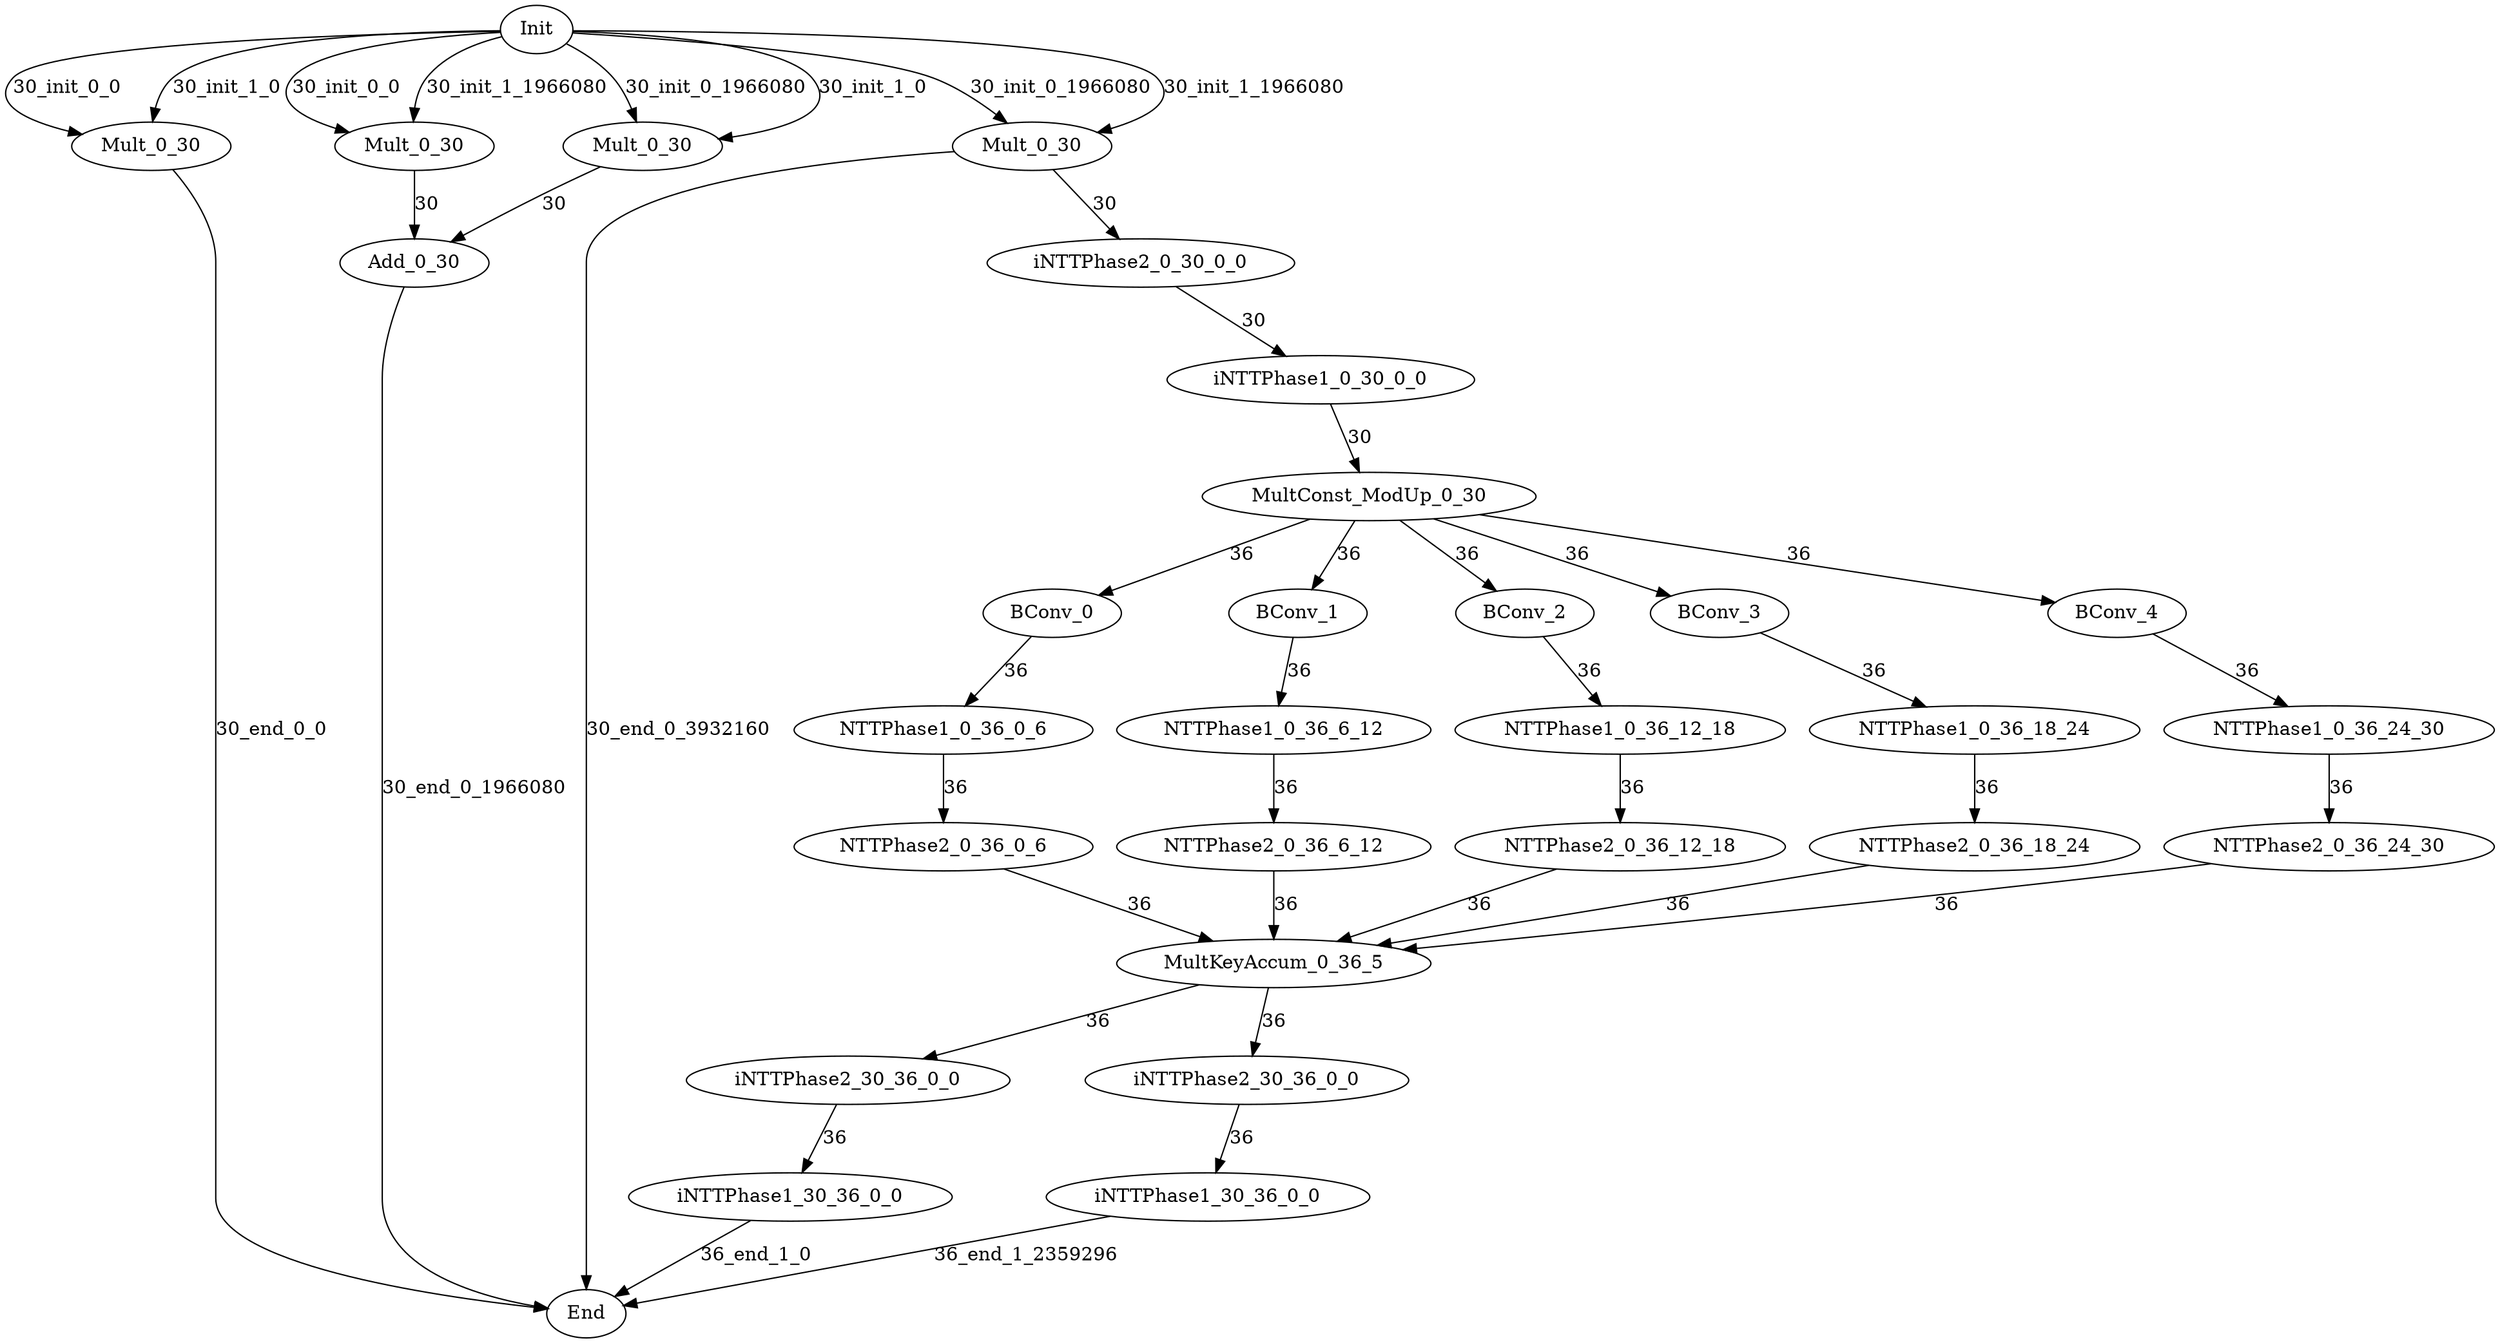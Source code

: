 digraph {
	graph [bb="0,0,1853.5,993"];
	node [label="\N"];
	init	[height=0.5,
		label=Init,
		pos="395.69,975",
		width=0.75];
	MultAxAx	[height=0.5,
		label=Mult_0_30,
		pos="108.69,888",
		width=1.6429];
	init -> MultAxAx	[label="30_init_0_0",
		lp="46.193,931.5",
		pos="e,57.138,896.9 368.74,973.64 284.48,972.22 30.147,965.75 5.6926,939 -12.054,919.59 16.058,906.89 47.366,899.14"];
	init -> MultAxAx	[label="30_init_1_0",
		lp="165.19,931.5",
		pos="e,109.67,906.43 368.61,974.07 307.49,973.69 161.32,969.52 124.69,939 117.92,933.36 113.98,924.85 111.7,916.44"];
	MultAxBx	[height=0.5,
		label=Mult_0_30,
		pos="304.69,888",
		width=1.6429];
	init -> MultAxBx	[label="30_init_0_0",
		lp="254.19,931.5",
		pos="e,255.99,898.43 368.8,972.88 323.03,970.35 233.06,962.44 213.69,939 199.39,921.69 220.56,909.38 246.06,901.31"];
	init -> MultAxBx	[label="30_init_1_1966080",
		lp="381.19,931.5",
		pos="e,303.88,906.42 369.54,969.59 351.12,965.08 327.39,956.19 313.69,939 308.65,932.67 306.06,924.45 304.82,916.51"];
	MultBxAx	[height=0.5,
		label=Mult_0_30,
		pos="474.69,888",
		width=1.6429];
	init -> MultBxAx	[label="30_init_0_1966080",
		lp="530.19,931.5",
		pos="e,470,906.19 417.7,964.48 429.34,958.54 443.15,949.94 452.69,939 458.54,932.29 463.06,923.78 466.44,915.7"];
	init -> MultBxAx	[label="30_init_1_0",
		lp="647.19,931.5",
		pos="e,531.62,893.37 422.88,973.54 473.49,972.06 579.11,965.75 601.69,939 623.23,913.49 582.6,900.92 541.7,894.77"];
	MultBxBx	[height=0.5,
		label=Mult_0_30,
		pos="774.69,888",
		width=1.6429];
	init -> MultBxBx	[label="30_init_0_1966080",
		lp="790.19,931.5",
		pos="e,753.76,905.07 423.07,974.56 476.33,974.84 596.96,971.44 691.69,939 710.72,932.48 730.07,921.15 745.3,910.92"];
	init -> MultBxBx	[label="30_init_1_1966080",
		lp="933.19,931.5",
		pos="e,821.4,899.21 422.76,974.06 517.74,973.98 831.76,971.27 861.69,939 876.56,922.98 855.95,910.65 831.08,902.24"];
	end	[height=0.5,
		label=End,
		pos="432.69,18",
		width=0.81243];
	MultAxAx -> end	[label="30_end_0_0",
		lp="163.19,453",
		pos="e,403.71,20.724 112.88,869.86 116.68,852.78 121.69,825.74 121.69,802 121.69,802 121.69,802 121.69,104 121.69,48.242 310.05,27.79 \
393.59,21.46"];
	AddAxBx	[height=0.5,
		label=Add_0_30,
		pos="304.69,801",
		width=1.5346];
	AddAxBx -> end	[label="30_end_0_1966080",
		lp="349.19,409.5",
		pos="e,404.1,22.081 296.97,783.14 289.95,766.27 280.69,739.38 280.69,715 280.69,715 280.69,715 280.69,104 280.69,52.108 349.01,31.59 \
394.05,23.703"];
	MultAxBx -> AddAxBx	[label=30,
		lp="314.19,844.5",
		pos="e,304.69,819.18 304.69,869.8 304.69,858.16 304.69,842.55 304.69,829.24"];
	MultBxAx -> AddAxBx	[label=30,
		lp="409.19,844.5",
		pos="e,331.95,816.79 443.15,872.69 429.69,866.47 413.85,859.02 399.69,852 380.07,842.27 358.45,830.93 340.79,821.52"];
	MultBxBx -> end	[label="30_end_0_3932160",
		lp="501.19,453",
		pos="e,432.69,36.256 716.68,884.46 619.1,878.59 432.69,859.82 432.69,802 432.69,802 432.69,802 432.69,104 432.69,84.753 432.69,63.054 \
432.69,46.397"];
	iNTTP2	[height=0.5,
		label=iNTTPhase2_0_30_0_0,
		pos="871.69,801",
		width=3.1775];
	MultBxBx -> iNTTP2	[label=30,
		lp="838.19,844.5",
		pos="e,852.38,818.92 793.4,870.61 807.97,857.84 828.4,839.94 844.74,825.62"];
	INTT1_Ax	[height=0.5,
		label=iNTTPhase1_30_36_0_0,
		pos="606.69,105",
		width=3.34];
	INTT1_Ax -> end	[label="36_end_1_0",
		lp="571.19,61.5",
		pos="e,454.83,29.814 573.14,87.611 541.55,72.178 494.61,49.245 463.83,34.21"];
	INTT_Ax	[height=0.5,
		label=iNTTPhase2_30_36_0_0,
		pos="663.69,192",
		width=3.34];
	INTT_Ax -> INTT1_Ax	[label=36,
		lp="647.19,148.5",
		pos="e,618.21,123.18 652.16,173.8 644.05,161.7 633.05,145.3 623.9,131.67"];
	MultKeyAccum	[height=0.5,
		label=MultKeyAccum_0_36_5,
		pos="944.69,279",
		width=3.2497];
	MultKeyAccum -> INTT_Ax	[label=36,
		lp="830.19,235.5",
		pos="e,714.8,208.46 894.13,262.71 846.58,248.32 775.32,226.77 724.64,211.44"];
	INTT_Bx	[height=0.5,
		label=iNTTPhase2_30_36_0_0,
		pos="934.69,192",
		width=3.34];
	MultKeyAccum -> INTT_Bx	[label=36,
		lp="949.19,235.5",
		pos="e,936.71,210.18 942.67,260.8 941.3,249.16 939.46,233.55 937.9,220.24"];
	NTTP20	[height=0.5,
		label=NTTPhase2_0_36_0_6,
		pos="698.69,366",
		width=3.0872];
	NTTP20 -> MultKeyAccum	[label=36,
		lp="845.19,322.5",
		pos="e,899.33,295.67 743.53,349.51 784.63,335.31 845.61,314.24 889.65,299.02"];
	NTTP10	[height=0.5,
		label=NTTPhase1_0_36_0_6,
		pos="698.69,453",
		width=3.0872];
	NTTP10 -> NTTP20	[label=36,
		lp="708.19,409.5",
		pos="e,698.69,384.18 698.69,434.8 698.69,423.16 698.69,407.55 698.69,394.24"];
	BConv0	[height=0.5,
		label=BConv_0,
		pos="812.69,540",
		width=1.4263];
	BConv0 -> NTTP10	[label=36,
		lp="771.19,496.5",
		pos="e,721.03,470.65 791.78,523.41 774.24,510.33 748.93,491.46 729.14,476.7"];
	ScaleForBConv	[height=0.5,
		label=MultConst_ModUp_0_30,
		pos="1125.7,627",
		width=3.4483];
	ScaleForBConv -> BConv0	[label=36,
		lp="997.19,583.5",
		pos="e,851.94,551.66 1070.1,610.9 1010.9,594.84 918.23,569.66 861.71,554.31"];
	BConv1	[height=0.5,
		label=BConv_1,
		pos="995.69,540",
		width=1.4263];
	ScaleForBConv -> BConv1	[label=36,
		lp="1077.2,583.5",
		pos="e,1019.1,556.33 1100,609.21 1079.2,595.62 1049.9,576.43 1027.6,561.86"];
	BConv2	[height=0.5,
		label=BConv_2,
		pos="1184.7,540",
		width=1.4263];
	ScaleForBConv -> BConv2	[label=36,
		lp="1168.2,583.5",
		pos="e,1173.2,557.6 1137.6,608.8 1146.1,596.54 1157.7,579.87 1167.2,566.13"];
	BConv3	[height=0.5,
		label=BConv_3,
		pos="1411.7,540",
		width=1.4263];
	ScaleForBConv -> BConv3	[label=36,
		lp="1295.2,583.5",
		pos="e,1373.5,552.34 1177.5,610.61 1230.5,594.86 1312.1,570.61 1363.6,555.28"];
	BConv4	[height=0.5,
		label=BConv_4,
		pos="1656.7,540",
		width=1.4263];
	ScaleForBConv -> BConv4	[label=36,
		lp="1432.2,583.5",
		pos="e,1611,548.32 1205.8,613.18 1314.6,595.75 1506.6,565.02 1601.1,549.91"];
	iNTTP1	[height=0.5,
		label=iNTTPhase1_0_30_0_0,
		pos="1077.7,714",
		width=3.1775];
	iNTTP1 -> ScaleForBConv	[label=30,
		lp="1113.2,670.5",
		pos="e,1116,645.18 1087.4,695.8 1094.2,683.82 1103.3,667.62 1111,654.06"];
	iNTTP2 -> iNTTP1	[label=30,
		lp="996.19,757.5",
		pos="e,1038.8,731.06 910.44,784.01 944.14,770.11 993.12,749.9 1029.4,734.94"];
	NTTP21	[height=0.5,
		label=NTTPhase2_0_36_6_12,
		pos="944.69,366",
		width=3.2497];
	NTTP21 -> MultKeyAccum	[label=36,
		lp="954.19,322.5",
		pos="e,944.69,297.18 944.69,347.8 944.69,336.16 944.69,320.55 944.69,307.24"];
	NTTP11	[height=0.5,
		label=NTTPhase1_0_36_6_12,
		pos="944.69,453",
		width=3.2497];
	NTTP11 -> NTTP21	[label=36,
		lp="954.19,409.5",
		pos="e,944.69,384.18 944.69,434.8 944.69,423.16 944.69,407.55 944.69,394.24"];
	BConv1 -> NTTP11	[label=36,
		lp="982.19,496.5",
		pos="e,954.92,471.05 985.62,522.21 978.33,510.06 968.35,493.43 960.07,479.63"];
	NTTP22	[height=0.5,
		label=NTTPhase2_0_36_12_18,
		pos="1202.7,366",
		width=3.4122];
	NTTP22 -> MultKeyAccum	[label=36,
		lp="1098.2,322.5",
		pos="e,992.04,295.6 1155.1,349.31 1111.7,335.02 1047.6,313.91 1001.6,298.74"];
	NTTP12	[height=0.5,
		label=NTTPhase1_0_36_12_18,
		pos="1202.7,453",
		width=3.4122];
	NTTP12 -> NTTP22	[label=36,
		lp="1212.2,409.5",
		pos="e,1202.7,384.18 1202.7,434.8 1202.7,423.16 1202.7,407.55 1202.7,394.24"];
	BConv2 -> NTTP12	[label=36,
		lp="1204.2,496.5",
		pos="e,1199.1,471.18 1188.3,521.8 1190.8,510.16 1194.1,494.55 1196.9,481.24"];
	NTTP23	[height=0.5,
		label=NTTPhase2_0_36_18_24,
		pos="1466.7,366",
		width=3.4122];
	NTTP23 -> MultKeyAccum	[label=36,
		lp="1246.2,322.5",
		pos="e,1021.8,292.56 1387.7,352.14 1291.9,336.54 1131.1,310.36 1031.8,294.19"];
	NTTP13	[height=0.5,
		label=NTTPhase1_0_36_18_24,
		pos="1466.7,453",
		width=3.4122];
	NTTP13 -> NTTP23	[label=36,
		lp="1476.2,409.5",
		pos="e,1466.7,384.18 1466.7,434.8 1466.7,423.16 1466.7,407.55 1466.7,394.24"];
	BConv3 -> NTTP13	[label=36,
		lp="1451.2,496.5",
		pos="e,1455.7,471.05 1422.6,522.21 1430.4,510.06 1441.2,493.43 1450.1,479.63"];
	NTTP24	[height=0.5,
		label=NTTPhase2_0_36_24_30,
		pos="1730.7,366",
		width=3.4122];
	NTTP24 -> MultKeyAccum	[label=36,
		lp="1446.2,322.5",
		pos="e,1040.9,289.26 1642.7,353.36 1628,351.51 1612.9,349.66 1598.7,348 1405.9,325.57 1180.7,302.94 1051.2,290.27"];
	NTTP14	[height=0.5,
		label=NTTPhase1_0_36_24_30,
		pos="1730.7,453",
		width=3.4122];
	NTTP14 -> NTTP24	[label=36,
		lp="1740.2,409.5",
		pos="e,1730.7,384.18 1730.7,434.8 1730.7,423.16 1730.7,407.55 1730.7,394.24"];
	BConv4 -> NTTP14	[label=36,
		lp="1707.2,496.5",
		pos="e,1716,470.92 1671,522.61 1681.8,510.19 1696.8,492.91 1709.1,478.8"];
	INTT1_Bx	[height=0.5,
		label=iNTTPhase1_30_36_0_0,
		pos="904.69,105",
		width=3.34];
	INTT1_Bx -> end	[label="36_end_1_2359296",
		lp="765.19,61.5",
		pos="e,460.37,23.984 830.94,90.719 728.83,72.331 548.19,39.799 470.23,25.76"];
	INTT_Bx -> INTT1_Bx	[label=36,
		lp="930.19,148.5",
		pos="e,910.75,123.18 928.62,173.8 924.47,162.05 918.89,146.24 914.17,132.84"];
}
